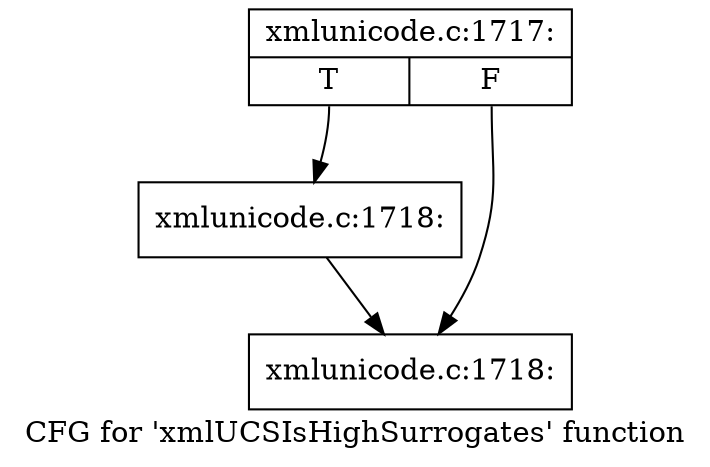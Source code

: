 digraph "CFG for 'xmlUCSIsHighSurrogates' function" {
	label="CFG for 'xmlUCSIsHighSurrogates' function";

	Node0x4e27840 [shape=record,label="{xmlunicode.c:1717:|{<s0>T|<s1>F}}"];
	Node0x4e27840:s0 -> Node0x4e278d0;
	Node0x4e27840:s1 -> Node0x4de7200;
	Node0x4e278d0 [shape=record,label="{xmlunicode.c:1718:}"];
	Node0x4e278d0 -> Node0x4de7200;
	Node0x4de7200 [shape=record,label="{xmlunicode.c:1718:}"];
}

